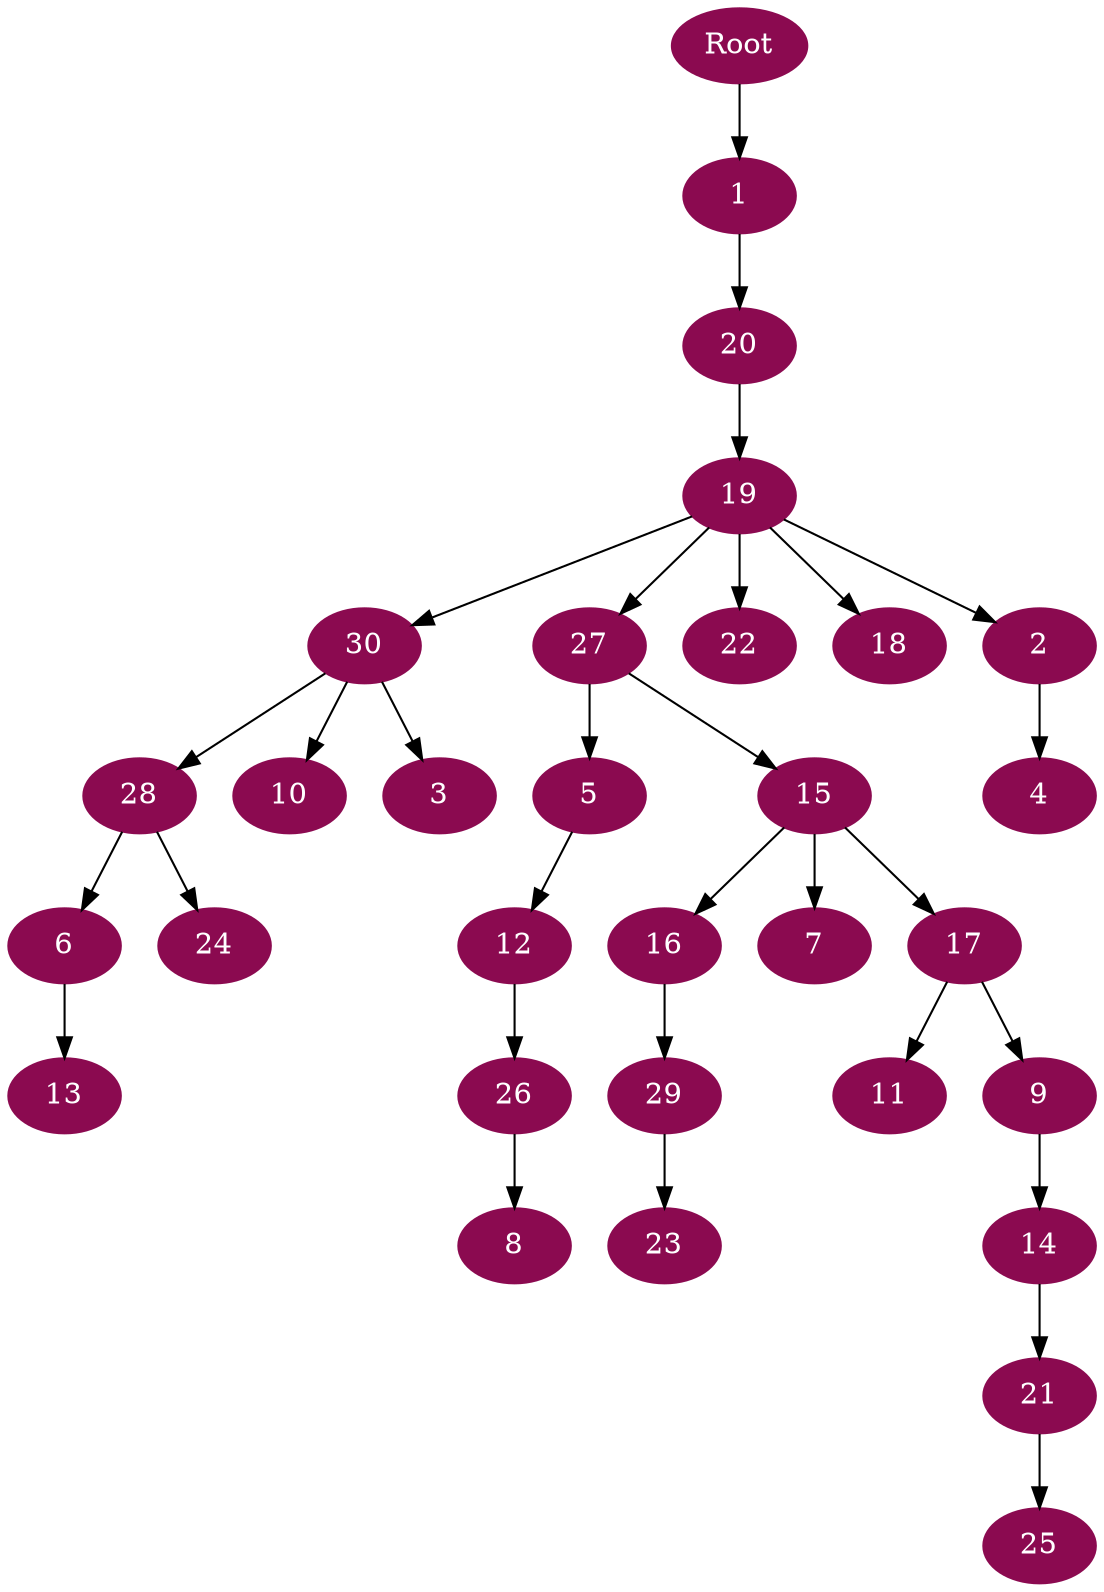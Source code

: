 digraph G {
node [color=deeppink4, style=filled, fontcolor=white];
Root -> 1;
1 -> 20;
20 -> 19;
19 -> 30;
30 -> 28;
28 -> 6;
6 -> 13;
28 -> 24;
30 -> 10;
30 -> 3;
19 -> 27;
27 -> 5;
5 -> 12;
12 -> 26;
26 -> 8;
27 -> 15;
15 -> 16;
16 -> 29;
29 -> 23;
15 -> 7;
15 -> 17;
17 -> 11;
17 -> 9;
9 -> 14;
14 -> 21;
21 -> 25;
19 -> 22;
19 -> 18;
19 -> 2;
2 -> 4;
}
